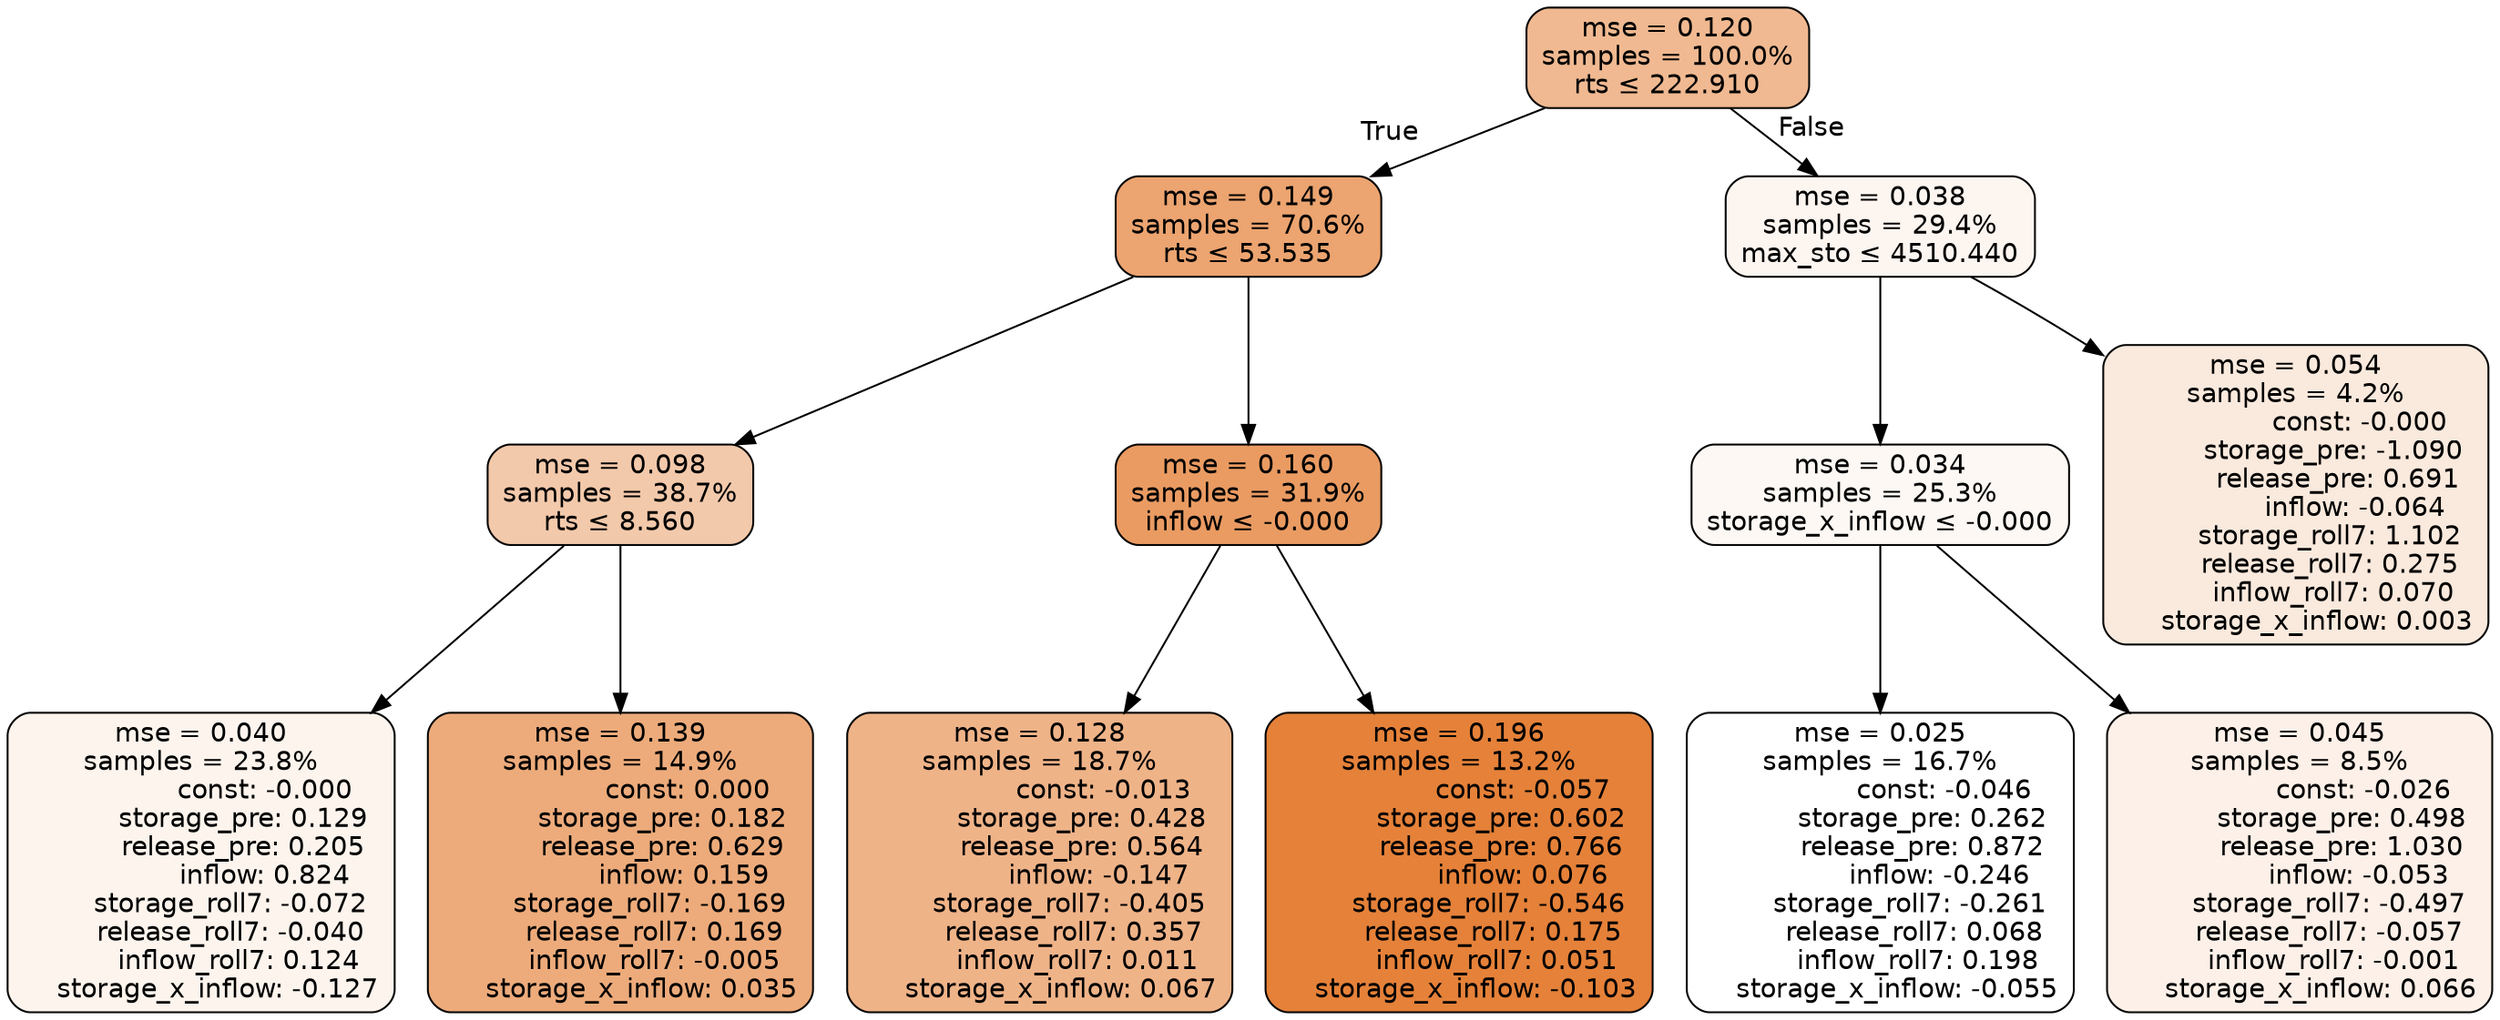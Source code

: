 digraph tree {
bgcolor="transparent"
node [shape=rectangle, style="filled, rounded", color="black", fontname=helvetica] ;
edge [fontname=helvetica] ;
	"0" [label="mse = 0.120
samples = 100.0%
rts &le; 222.910", fillcolor="#f0b991"]
	"1" [label="mse = 0.149
samples = 70.6%
rts &le; 53.535", fillcolor="#eca470"]
	"2" [label="mse = 0.098
samples = 38.7%
rts &le; 8.560", fillcolor="#f3c9ab"]
	"3" [label="mse = 0.040
samples = 23.8%
               const: -0.000
          storage_pre: 0.129
          release_pre: 0.205
               inflow: 0.824
       storage_roll7: -0.072
       release_roll7: -0.040
         inflow_roll7: 0.124
    storage_x_inflow: -0.127", fillcolor="#fcf4ed"]
	"4" [label="mse = 0.139
samples = 14.9%
                const: 0.000
          storage_pre: 0.182
          release_pre: 0.629
               inflow: 0.159
       storage_roll7: -0.169
        release_roll7: 0.169
        inflow_roll7: -0.005
     storage_x_inflow: 0.035", fillcolor="#edab7b"]
	"5" [label="mse = 0.160
samples = 31.9%
inflow &le; -0.000", fillcolor="#ea9b62"]
	"6" [label="mse = 0.128
samples = 18.7%
               const: -0.013
          storage_pre: 0.428
          release_pre: 0.564
              inflow: -0.147
       storage_roll7: -0.405
        release_roll7: 0.357
         inflow_roll7: 0.011
     storage_x_inflow: 0.067", fillcolor="#efb388"]
	"7" [label="mse = 0.196
samples = 13.2%
               const: -0.057
          storage_pre: 0.602
          release_pre: 0.766
               inflow: 0.076
       storage_roll7: -0.546
        release_roll7: 0.175
         inflow_roll7: 0.051
    storage_x_inflow: -0.103", fillcolor="#e58139"]
	"8" [label="mse = 0.038
samples = 29.4%
max_sto &le; 4510.440", fillcolor="#fdf5f0"]
	"9" [label="mse = 0.034
samples = 25.3%
storage_x_inflow &le; -0.000", fillcolor="#fdf8f4"]
	"10" [label="mse = 0.025
samples = 16.7%
               const: -0.046
          storage_pre: 0.262
          release_pre: 0.872
              inflow: -0.246
       storage_roll7: -0.261
        release_roll7: 0.068
         inflow_roll7: 0.198
    storage_x_inflow: -0.055", fillcolor="#ffffff"]
	"11" [label="mse = 0.045
samples = 8.5%
               const: -0.026
          storage_pre: 0.498
          release_pre: 1.030
              inflow: -0.053
       storage_roll7: -0.497
       release_roll7: -0.057
        inflow_roll7: -0.001
     storage_x_inflow: 0.066", fillcolor="#fcf0e8"]
	"12" [label="mse = 0.054
samples = 4.2%
               const: -0.000
         storage_pre: -1.090
          release_pre: 0.691
              inflow: -0.064
        storage_roll7: 1.102
        release_roll7: 0.275
         inflow_roll7: 0.070
     storage_x_inflow: 0.003", fillcolor="#fae9dd"]

	"0" -> "1" [labeldistance=2.5, labelangle=45, headlabel="True"]
	"1" -> "2"
	"2" -> "3"
	"2" -> "4"
	"1" -> "5"
	"5" -> "6"
	"5" -> "7"
	"0" -> "8" [labeldistance=2.5, labelangle=-45, headlabel="False"]
	"8" -> "9"
	"9" -> "10"
	"9" -> "11"
	"8" -> "12"
}
